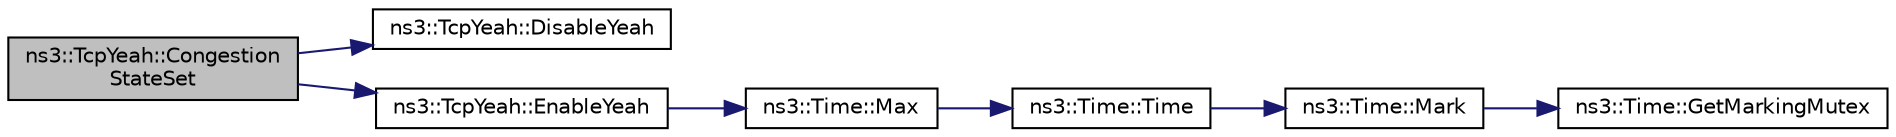 digraph "ns3::TcpYeah::CongestionStateSet"
{
 // LATEX_PDF_SIZE
  edge [fontname="Helvetica",fontsize="10",labelfontname="Helvetica",labelfontsize="10"];
  node [fontname="Helvetica",fontsize="10",shape=record];
  rankdir="LR";
  Node1 [label="ns3::TcpYeah::Congestion\lStateSet",height=0.2,width=0.4,color="black", fillcolor="grey75", style="filled", fontcolor="black",tooltip="Enable/disable YeAH algorithm depending on the congestion state."];
  Node1 -> Node2 [color="midnightblue",fontsize="10",style="solid",fontname="Helvetica"];
  Node2 [label="ns3::TcpYeah::DisableYeah",height=0.2,width=0.4,color="black", fillcolor="white", style="filled",URL="$classns3_1_1_tcp_yeah.html#adc197c96e9d2c942f9a2b1c599c73f73",tooltip="Stop taking YeAH samples."];
  Node1 -> Node3 [color="midnightblue",fontsize="10",style="solid",fontname="Helvetica"];
  Node3 [label="ns3::TcpYeah::EnableYeah",height=0.2,width=0.4,color="black", fillcolor="white", style="filled",URL="$classns3_1_1_tcp_yeah.html#ad2f91d04a90f689b9cfd05a26de6472e",tooltip="Enable YeAH algorithm to start taking YeAH samples."];
  Node3 -> Node4 [color="midnightblue",fontsize="10",style="solid",fontname="Helvetica"];
  Node4 [label="ns3::Time::Max",height=0.2,width=0.4,color="black", fillcolor="white", style="filled",URL="$classns3_1_1_time.html#ad3414eb47d40a34971d5e78db88cfc72",tooltip="Maximum representable Time Not to be confused with Max(Time,Time)."];
  Node4 -> Node5 [color="midnightblue",fontsize="10",style="solid",fontname="Helvetica"];
  Node5 [label="ns3::Time::Time",height=0.2,width=0.4,color="black", fillcolor="white", style="filled",URL="$classns3_1_1_time.html#a8a39dc1b8cbbd7fe6d940e492d1b925e",tooltip="Default constructor, with value 0."];
  Node5 -> Node6 [color="midnightblue",fontsize="10",style="solid",fontname="Helvetica"];
  Node6 [label="ns3::Time::Mark",height=0.2,width=0.4,color="black", fillcolor="white", style="filled",URL="$classns3_1_1_time.html#aa7eef2a1119c1c4855d99f1e83d44c54",tooltip="Record a Time instance with the MarkedTimes."];
  Node6 -> Node7 [color="midnightblue",fontsize="10",style="solid",fontname="Helvetica"];
  Node7 [label="ns3::Time::GetMarkingMutex",height=0.2,width=0.4,color="black", fillcolor="white", style="filled",URL="$classns3_1_1_time.html#addd8e672203391b3ae98ee475ce05272",tooltip=" "];
}
